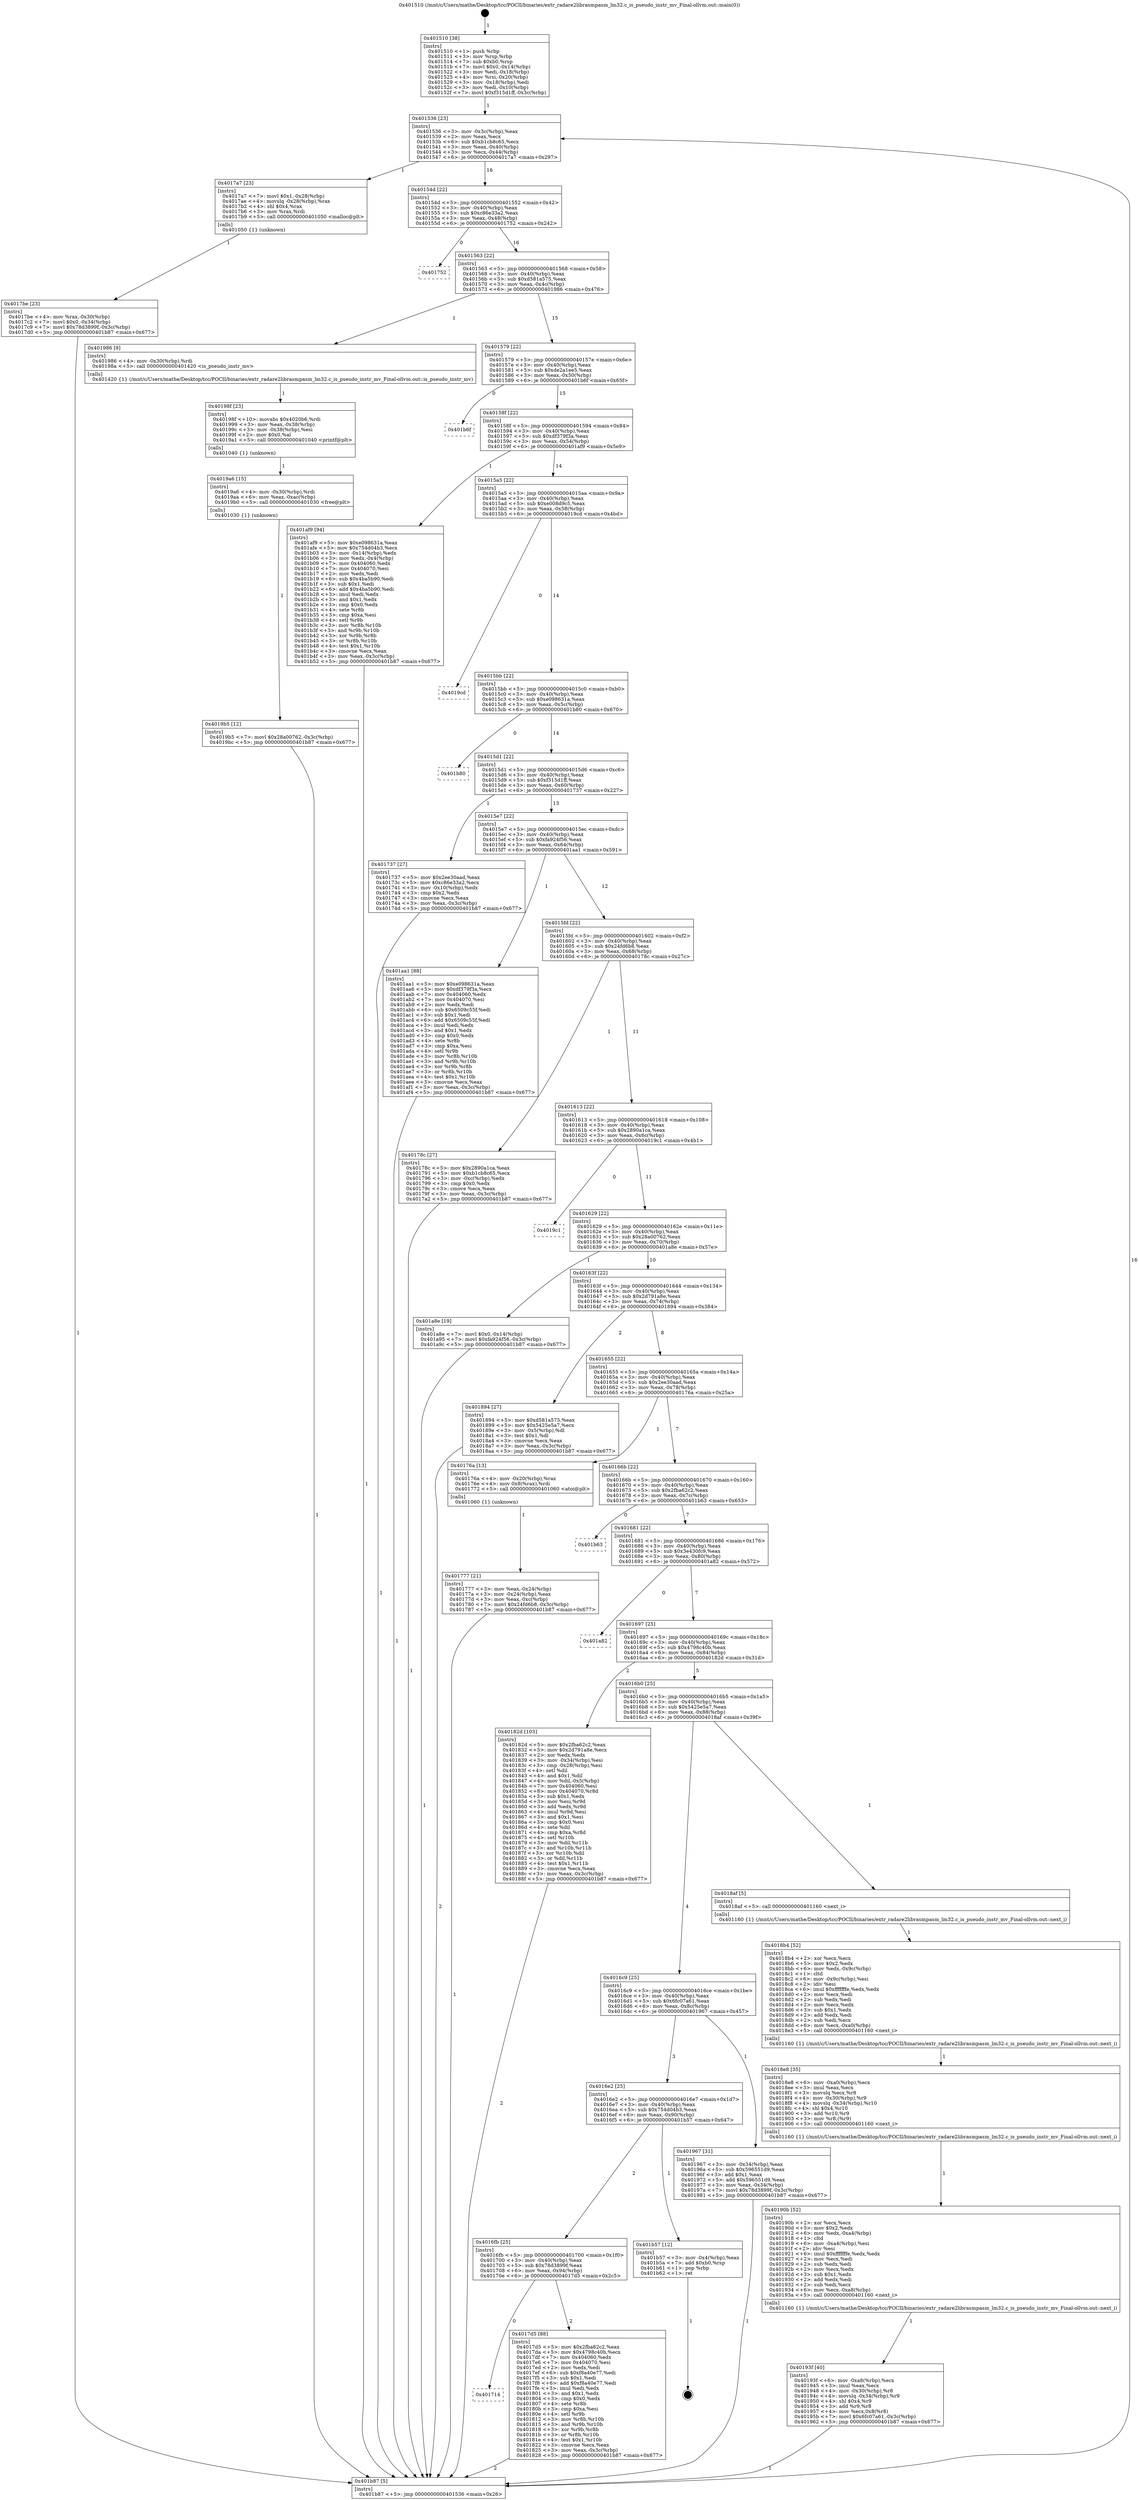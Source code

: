digraph "0x401510" {
  label = "0x401510 (/mnt/c/Users/mathe/Desktop/tcc/POCII/binaries/extr_radare2librasmpasm_lm32.c_is_pseudo_instr_mv_Final-ollvm.out::main(0))"
  labelloc = "t"
  node[shape=record]

  Entry [label="",width=0.3,height=0.3,shape=circle,fillcolor=black,style=filled]
  "0x401536" [label="{
     0x401536 [23]\l
     | [instrs]\l
     &nbsp;&nbsp;0x401536 \<+3\>: mov -0x3c(%rbp),%eax\l
     &nbsp;&nbsp;0x401539 \<+2\>: mov %eax,%ecx\l
     &nbsp;&nbsp;0x40153b \<+6\>: sub $0xb1cb8c65,%ecx\l
     &nbsp;&nbsp;0x401541 \<+3\>: mov %eax,-0x40(%rbp)\l
     &nbsp;&nbsp;0x401544 \<+3\>: mov %ecx,-0x44(%rbp)\l
     &nbsp;&nbsp;0x401547 \<+6\>: je 00000000004017a7 \<main+0x297\>\l
  }"]
  "0x4017a7" [label="{
     0x4017a7 [23]\l
     | [instrs]\l
     &nbsp;&nbsp;0x4017a7 \<+7\>: movl $0x1,-0x28(%rbp)\l
     &nbsp;&nbsp;0x4017ae \<+4\>: movslq -0x28(%rbp),%rax\l
     &nbsp;&nbsp;0x4017b2 \<+4\>: shl $0x4,%rax\l
     &nbsp;&nbsp;0x4017b6 \<+3\>: mov %rax,%rdi\l
     &nbsp;&nbsp;0x4017b9 \<+5\>: call 0000000000401050 \<malloc@plt\>\l
     | [calls]\l
     &nbsp;&nbsp;0x401050 \{1\} (unknown)\l
  }"]
  "0x40154d" [label="{
     0x40154d [22]\l
     | [instrs]\l
     &nbsp;&nbsp;0x40154d \<+5\>: jmp 0000000000401552 \<main+0x42\>\l
     &nbsp;&nbsp;0x401552 \<+3\>: mov -0x40(%rbp),%eax\l
     &nbsp;&nbsp;0x401555 \<+5\>: sub $0xc86e33a2,%eax\l
     &nbsp;&nbsp;0x40155a \<+3\>: mov %eax,-0x48(%rbp)\l
     &nbsp;&nbsp;0x40155d \<+6\>: je 0000000000401752 \<main+0x242\>\l
  }"]
  Exit [label="",width=0.3,height=0.3,shape=circle,fillcolor=black,style=filled,peripheries=2]
  "0x401752" [label="{
     0x401752\l
  }", style=dashed]
  "0x401563" [label="{
     0x401563 [22]\l
     | [instrs]\l
     &nbsp;&nbsp;0x401563 \<+5\>: jmp 0000000000401568 \<main+0x58\>\l
     &nbsp;&nbsp;0x401568 \<+3\>: mov -0x40(%rbp),%eax\l
     &nbsp;&nbsp;0x40156b \<+5\>: sub $0xd581a575,%eax\l
     &nbsp;&nbsp;0x401570 \<+3\>: mov %eax,-0x4c(%rbp)\l
     &nbsp;&nbsp;0x401573 \<+6\>: je 0000000000401986 \<main+0x476\>\l
  }"]
  "0x4019b5" [label="{
     0x4019b5 [12]\l
     | [instrs]\l
     &nbsp;&nbsp;0x4019b5 \<+7\>: movl $0x28a00762,-0x3c(%rbp)\l
     &nbsp;&nbsp;0x4019bc \<+5\>: jmp 0000000000401b87 \<main+0x677\>\l
  }"]
  "0x401986" [label="{
     0x401986 [9]\l
     | [instrs]\l
     &nbsp;&nbsp;0x401986 \<+4\>: mov -0x30(%rbp),%rdi\l
     &nbsp;&nbsp;0x40198a \<+5\>: call 0000000000401420 \<is_pseudo_instr_mv\>\l
     | [calls]\l
     &nbsp;&nbsp;0x401420 \{1\} (/mnt/c/Users/mathe/Desktop/tcc/POCII/binaries/extr_radare2librasmpasm_lm32.c_is_pseudo_instr_mv_Final-ollvm.out::is_pseudo_instr_mv)\l
  }"]
  "0x401579" [label="{
     0x401579 [22]\l
     | [instrs]\l
     &nbsp;&nbsp;0x401579 \<+5\>: jmp 000000000040157e \<main+0x6e\>\l
     &nbsp;&nbsp;0x40157e \<+3\>: mov -0x40(%rbp),%eax\l
     &nbsp;&nbsp;0x401581 \<+5\>: sub $0xde2a1ee5,%eax\l
     &nbsp;&nbsp;0x401586 \<+3\>: mov %eax,-0x50(%rbp)\l
     &nbsp;&nbsp;0x401589 \<+6\>: je 0000000000401b6f \<main+0x65f\>\l
  }"]
  "0x4019a6" [label="{
     0x4019a6 [15]\l
     | [instrs]\l
     &nbsp;&nbsp;0x4019a6 \<+4\>: mov -0x30(%rbp),%rdi\l
     &nbsp;&nbsp;0x4019aa \<+6\>: mov %eax,-0xac(%rbp)\l
     &nbsp;&nbsp;0x4019b0 \<+5\>: call 0000000000401030 \<free@plt\>\l
     | [calls]\l
     &nbsp;&nbsp;0x401030 \{1\} (unknown)\l
  }"]
  "0x401b6f" [label="{
     0x401b6f\l
  }", style=dashed]
  "0x40158f" [label="{
     0x40158f [22]\l
     | [instrs]\l
     &nbsp;&nbsp;0x40158f \<+5\>: jmp 0000000000401594 \<main+0x84\>\l
     &nbsp;&nbsp;0x401594 \<+3\>: mov -0x40(%rbp),%eax\l
     &nbsp;&nbsp;0x401597 \<+5\>: sub $0xdf379f3a,%eax\l
     &nbsp;&nbsp;0x40159c \<+3\>: mov %eax,-0x54(%rbp)\l
     &nbsp;&nbsp;0x40159f \<+6\>: je 0000000000401af9 \<main+0x5e9\>\l
  }"]
  "0x40198f" [label="{
     0x40198f [23]\l
     | [instrs]\l
     &nbsp;&nbsp;0x40198f \<+10\>: movabs $0x4020b6,%rdi\l
     &nbsp;&nbsp;0x401999 \<+3\>: mov %eax,-0x38(%rbp)\l
     &nbsp;&nbsp;0x40199c \<+3\>: mov -0x38(%rbp),%esi\l
     &nbsp;&nbsp;0x40199f \<+2\>: mov $0x0,%al\l
     &nbsp;&nbsp;0x4019a1 \<+5\>: call 0000000000401040 \<printf@plt\>\l
     | [calls]\l
     &nbsp;&nbsp;0x401040 \{1\} (unknown)\l
  }"]
  "0x401af9" [label="{
     0x401af9 [94]\l
     | [instrs]\l
     &nbsp;&nbsp;0x401af9 \<+5\>: mov $0xe098631a,%eax\l
     &nbsp;&nbsp;0x401afe \<+5\>: mov $0x754d04b3,%ecx\l
     &nbsp;&nbsp;0x401b03 \<+3\>: mov -0x14(%rbp),%edx\l
     &nbsp;&nbsp;0x401b06 \<+3\>: mov %edx,-0x4(%rbp)\l
     &nbsp;&nbsp;0x401b09 \<+7\>: mov 0x404060,%edx\l
     &nbsp;&nbsp;0x401b10 \<+7\>: mov 0x404070,%esi\l
     &nbsp;&nbsp;0x401b17 \<+2\>: mov %edx,%edi\l
     &nbsp;&nbsp;0x401b19 \<+6\>: sub $0x4ba5b90,%edi\l
     &nbsp;&nbsp;0x401b1f \<+3\>: sub $0x1,%edi\l
     &nbsp;&nbsp;0x401b22 \<+6\>: add $0x4ba5b90,%edi\l
     &nbsp;&nbsp;0x401b28 \<+3\>: imul %edi,%edx\l
     &nbsp;&nbsp;0x401b2b \<+3\>: and $0x1,%edx\l
     &nbsp;&nbsp;0x401b2e \<+3\>: cmp $0x0,%edx\l
     &nbsp;&nbsp;0x401b31 \<+4\>: sete %r8b\l
     &nbsp;&nbsp;0x401b35 \<+3\>: cmp $0xa,%esi\l
     &nbsp;&nbsp;0x401b38 \<+4\>: setl %r9b\l
     &nbsp;&nbsp;0x401b3c \<+3\>: mov %r8b,%r10b\l
     &nbsp;&nbsp;0x401b3f \<+3\>: and %r9b,%r10b\l
     &nbsp;&nbsp;0x401b42 \<+3\>: xor %r9b,%r8b\l
     &nbsp;&nbsp;0x401b45 \<+3\>: or %r8b,%r10b\l
     &nbsp;&nbsp;0x401b48 \<+4\>: test $0x1,%r10b\l
     &nbsp;&nbsp;0x401b4c \<+3\>: cmovne %ecx,%eax\l
     &nbsp;&nbsp;0x401b4f \<+3\>: mov %eax,-0x3c(%rbp)\l
     &nbsp;&nbsp;0x401b52 \<+5\>: jmp 0000000000401b87 \<main+0x677\>\l
  }"]
  "0x4015a5" [label="{
     0x4015a5 [22]\l
     | [instrs]\l
     &nbsp;&nbsp;0x4015a5 \<+5\>: jmp 00000000004015aa \<main+0x9a\>\l
     &nbsp;&nbsp;0x4015aa \<+3\>: mov -0x40(%rbp),%eax\l
     &nbsp;&nbsp;0x4015ad \<+5\>: sub $0xe008d9c5,%eax\l
     &nbsp;&nbsp;0x4015b2 \<+3\>: mov %eax,-0x58(%rbp)\l
     &nbsp;&nbsp;0x4015b5 \<+6\>: je 00000000004019cd \<main+0x4bd\>\l
  }"]
  "0x40193f" [label="{
     0x40193f [40]\l
     | [instrs]\l
     &nbsp;&nbsp;0x40193f \<+6\>: mov -0xa8(%rbp),%ecx\l
     &nbsp;&nbsp;0x401945 \<+3\>: imul %eax,%ecx\l
     &nbsp;&nbsp;0x401948 \<+4\>: mov -0x30(%rbp),%r8\l
     &nbsp;&nbsp;0x40194c \<+4\>: movslq -0x34(%rbp),%r9\l
     &nbsp;&nbsp;0x401950 \<+4\>: shl $0x4,%r9\l
     &nbsp;&nbsp;0x401954 \<+3\>: add %r9,%r8\l
     &nbsp;&nbsp;0x401957 \<+4\>: mov %ecx,0x8(%r8)\l
     &nbsp;&nbsp;0x40195b \<+7\>: movl $0x6fc07a61,-0x3c(%rbp)\l
     &nbsp;&nbsp;0x401962 \<+5\>: jmp 0000000000401b87 \<main+0x677\>\l
  }"]
  "0x4019cd" [label="{
     0x4019cd\l
  }", style=dashed]
  "0x4015bb" [label="{
     0x4015bb [22]\l
     | [instrs]\l
     &nbsp;&nbsp;0x4015bb \<+5\>: jmp 00000000004015c0 \<main+0xb0\>\l
     &nbsp;&nbsp;0x4015c0 \<+3\>: mov -0x40(%rbp),%eax\l
     &nbsp;&nbsp;0x4015c3 \<+5\>: sub $0xe098631a,%eax\l
     &nbsp;&nbsp;0x4015c8 \<+3\>: mov %eax,-0x5c(%rbp)\l
     &nbsp;&nbsp;0x4015cb \<+6\>: je 0000000000401b80 \<main+0x670\>\l
  }"]
  "0x40190b" [label="{
     0x40190b [52]\l
     | [instrs]\l
     &nbsp;&nbsp;0x40190b \<+2\>: xor %ecx,%ecx\l
     &nbsp;&nbsp;0x40190d \<+5\>: mov $0x2,%edx\l
     &nbsp;&nbsp;0x401912 \<+6\>: mov %edx,-0xa4(%rbp)\l
     &nbsp;&nbsp;0x401918 \<+1\>: cltd\l
     &nbsp;&nbsp;0x401919 \<+6\>: mov -0xa4(%rbp),%esi\l
     &nbsp;&nbsp;0x40191f \<+2\>: idiv %esi\l
     &nbsp;&nbsp;0x401921 \<+6\>: imul $0xfffffffe,%edx,%edx\l
     &nbsp;&nbsp;0x401927 \<+2\>: mov %ecx,%edi\l
     &nbsp;&nbsp;0x401929 \<+2\>: sub %edx,%edi\l
     &nbsp;&nbsp;0x40192b \<+2\>: mov %ecx,%edx\l
     &nbsp;&nbsp;0x40192d \<+3\>: sub $0x1,%edx\l
     &nbsp;&nbsp;0x401930 \<+2\>: add %edx,%edi\l
     &nbsp;&nbsp;0x401932 \<+2\>: sub %edi,%ecx\l
     &nbsp;&nbsp;0x401934 \<+6\>: mov %ecx,-0xa8(%rbp)\l
     &nbsp;&nbsp;0x40193a \<+5\>: call 0000000000401160 \<next_i\>\l
     | [calls]\l
     &nbsp;&nbsp;0x401160 \{1\} (/mnt/c/Users/mathe/Desktop/tcc/POCII/binaries/extr_radare2librasmpasm_lm32.c_is_pseudo_instr_mv_Final-ollvm.out::next_i)\l
  }"]
  "0x401b80" [label="{
     0x401b80\l
  }", style=dashed]
  "0x4015d1" [label="{
     0x4015d1 [22]\l
     | [instrs]\l
     &nbsp;&nbsp;0x4015d1 \<+5\>: jmp 00000000004015d6 \<main+0xc6\>\l
     &nbsp;&nbsp;0x4015d6 \<+3\>: mov -0x40(%rbp),%eax\l
     &nbsp;&nbsp;0x4015d9 \<+5\>: sub $0xf315d1ff,%eax\l
     &nbsp;&nbsp;0x4015de \<+3\>: mov %eax,-0x60(%rbp)\l
     &nbsp;&nbsp;0x4015e1 \<+6\>: je 0000000000401737 \<main+0x227\>\l
  }"]
  "0x4018e8" [label="{
     0x4018e8 [35]\l
     | [instrs]\l
     &nbsp;&nbsp;0x4018e8 \<+6\>: mov -0xa0(%rbp),%ecx\l
     &nbsp;&nbsp;0x4018ee \<+3\>: imul %eax,%ecx\l
     &nbsp;&nbsp;0x4018f1 \<+3\>: movslq %ecx,%r8\l
     &nbsp;&nbsp;0x4018f4 \<+4\>: mov -0x30(%rbp),%r9\l
     &nbsp;&nbsp;0x4018f8 \<+4\>: movslq -0x34(%rbp),%r10\l
     &nbsp;&nbsp;0x4018fc \<+4\>: shl $0x4,%r10\l
     &nbsp;&nbsp;0x401900 \<+3\>: add %r10,%r9\l
     &nbsp;&nbsp;0x401903 \<+3\>: mov %r8,(%r9)\l
     &nbsp;&nbsp;0x401906 \<+5\>: call 0000000000401160 \<next_i\>\l
     | [calls]\l
     &nbsp;&nbsp;0x401160 \{1\} (/mnt/c/Users/mathe/Desktop/tcc/POCII/binaries/extr_radare2librasmpasm_lm32.c_is_pseudo_instr_mv_Final-ollvm.out::next_i)\l
  }"]
  "0x401737" [label="{
     0x401737 [27]\l
     | [instrs]\l
     &nbsp;&nbsp;0x401737 \<+5\>: mov $0x2ee30aad,%eax\l
     &nbsp;&nbsp;0x40173c \<+5\>: mov $0xc86e33a2,%ecx\l
     &nbsp;&nbsp;0x401741 \<+3\>: mov -0x10(%rbp),%edx\l
     &nbsp;&nbsp;0x401744 \<+3\>: cmp $0x2,%edx\l
     &nbsp;&nbsp;0x401747 \<+3\>: cmovne %ecx,%eax\l
     &nbsp;&nbsp;0x40174a \<+3\>: mov %eax,-0x3c(%rbp)\l
     &nbsp;&nbsp;0x40174d \<+5\>: jmp 0000000000401b87 \<main+0x677\>\l
  }"]
  "0x4015e7" [label="{
     0x4015e7 [22]\l
     | [instrs]\l
     &nbsp;&nbsp;0x4015e7 \<+5\>: jmp 00000000004015ec \<main+0xdc\>\l
     &nbsp;&nbsp;0x4015ec \<+3\>: mov -0x40(%rbp),%eax\l
     &nbsp;&nbsp;0x4015ef \<+5\>: sub $0xfa924f56,%eax\l
     &nbsp;&nbsp;0x4015f4 \<+3\>: mov %eax,-0x64(%rbp)\l
     &nbsp;&nbsp;0x4015f7 \<+6\>: je 0000000000401aa1 \<main+0x591\>\l
  }"]
  "0x401b87" [label="{
     0x401b87 [5]\l
     | [instrs]\l
     &nbsp;&nbsp;0x401b87 \<+5\>: jmp 0000000000401536 \<main+0x26\>\l
  }"]
  "0x401510" [label="{
     0x401510 [38]\l
     | [instrs]\l
     &nbsp;&nbsp;0x401510 \<+1\>: push %rbp\l
     &nbsp;&nbsp;0x401511 \<+3\>: mov %rsp,%rbp\l
     &nbsp;&nbsp;0x401514 \<+7\>: sub $0xb0,%rsp\l
     &nbsp;&nbsp;0x40151b \<+7\>: movl $0x0,-0x14(%rbp)\l
     &nbsp;&nbsp;0x401522 \<+3\>: mov %edi,-0x18(%rbp)\l
     &nbsp;&nbsp;0x401525 \<+4\>: mov %rsi,-0x20(%rbp)\l
     &nbsp;&nbsp;0x401529 \<+3\>: mov -0x18(%rbp),%edi\l
     &nbsp;&nbsp;0x40152c \<+3\>: mov %edi,-0x10(%rbp)\l
     &nbsp;&nbsp;0x40152f \<+7\>: movl $0xf315d1ff,-0x3c(%rbp)\l
  }"]
  "0x4018b4" [label="{
     0x4018b4 [52]\l
     | [instrs]\l
     &nbsp;&nbsp;0x4018b4 \<+2\>: xor %ecx,%ecx\l
     &nbsp;&nbsp;0x4018b6 \<+5\>: mov $0x2,%edx\l
     &nbsp;&nbsp;0x4018bb \<+6\>: mov %edx,-0x9c(%rbp)\l
     &nbsp;&nbsp;0x4018c1 \<+1\>: cltd\l
     &nbsp;&nbsp;0x4018c2 \<+6\>: mov -0x9c(%rbp),%esi\l
     &nbsp;&nbsp;0x4018c8 \<+2\>: idiv %esi\l
     &nbsp;&nbsp;0x4018ca \<+6\>: imul $0xfffffffe,%edx,%edx\l
     &nbsp;&nbsp;0x4018d0 \<+2\>: mov %ecx,%edi\l
     &nbsp;&nbsp;0x4018d2 \<+2\>: sub %edx,%edi\l
     &nbsp;&nbsp;0x4018d4 \<+2\>: mov %ecx,%edx\l
     &nbsp;&nbsp;0x4018d6 \<+3\>: sub $0x1,%edx\l
     &nbsp;&nbsp;0x4018d9 \<+2\>: add %edx,%edi\l
     &nbsp;&nbsp;0x4018db \<+2\>: sub %edi,%ecx\l
     &nbsp;&nbsp;0x4018dd \<+6\>: mov %ecx,-0xa0(%rbp)\l
     &nbsp;&nbsp;0x4018e3 \<+5\>: call 0000000000401160 \<next_i\>\l
     | [calls]\l
     &nbsp;&nbsp;0x401160 \{1\} (/mnt/c/Users/mathe/Desktop/tcc/POCII/binaries/extr_radare2librasmpasm_lm32.c_is_pseudo_instr_mv_Final-ollvm.out::next_i)\l
  }"]
  "0x401aa1" [label="{
     0x401aa1 [88]\l
     | [instrs]\l
     &nbsp;&nbsp;0x401aa1 \<+5\>: mov $0xe098631a,%eax\l
     &nbsp;&nbsp;0x401aa6 \<+5\>: mov $0xdf379f3a,%ecx\l
     &nbsp;&nbsp;0x401aab \<+7\>: mov 0x404060,%edx\l
     &nbsp;&nbsp;0x401ab2 \<+7\>: mov 0x404070,%esi\l
     &nbsp;&nbsp;0x401ab9 \<+2\>: mov %edx,%edi\l
     &nbsp;&nbsp;0x401abb \<+6\>: sub $0x6509c55f,%edi\l
     &nbsp;&nbsp;0x401ac1 \<+3\>: sub $0x1,%edi\l
     &nbsp;&nbsp;0x401ac4 \<+6\>: add $0x6509c55f,%edi\l
     &nbsp;&nbsp;0x401aca \<+3\>: imul %edi,%edx\l
     &nbsp;&nbsp;0x401acd \<+3\>: and $0x1,%edx\l
     &nbsp;&nbsp;0x401ad0 \<+3\>: cmp $0x0,%edx\l
     &nbsp;&nbsp;0x401ad3 \<+4\>: sete %r8b\l
     &nbsp;&nbsp;0x401ad7 \<+3\>: cmp $0xa,%esi\l
     &nbsp;&nbsp;0x401ada \<+4\>: setl %r9b\l
     &nbsp;&nbsp;0x401ade \<+3\>: mov %r8b,%r10b\l
     &nbsp;&nbsp;0x401ae1 \<+3\>: and %r9b,%r10b\l
     &nbsp;&nbsp;0x401ae4 \<+3\>: xor %r9b,%r8b\l
     &nbsp;&nbsp;0x401ae7 \<+3\>: or %r8b,%r10b\l
     &nbsp;&nbsp;0x401aea \<+4\>: test $0x1,%r10b\l
     &nbsp;&nbsp;0x401aee \<+3\>: cmovne %ecx,%eax\l
     &nbsp;&nbsp;0x401af1 \<+3\>: mov %eax,-0x3c(%rbp)\l
     &nbsp;&nbsp;0x401af4 \<+5\>: jmp 0000000000401b87 \<main+0x677\>\l
  }"]
  "0x4015fd" [label="{
     0x4015fd [22]\l
     | [instrs]\l
     &nbsp;&nbsp;0x4015fd \<+5\>: jmp 0000000000401602 \<main+0xf2\>\l
     &nbsp;&nbsp;0x401602 \<+3\>: mov -0x40(%rbp),%eax\l
     &nbsp;&nbsp;0x401605 \<+5\>: sub $0x24fd6b8,%eax\l
     &nbsp;&nbsp;0x40160a \<+3\>: mov %eax,-0x68(%rbp)\l
     &nbsp;&nbsp;0x40160d \<+6\>: je 000000000040178c \<main+0x27c\>\l
  }"]
  "0x401714" [label="{
     0x401714\l
  }", style=dashed]
  "0x40178c" [label="{
     0x40178c [27]\l
     | [instrs]\l
     &nbsp;&nbsp;0x40178c \<+5\>: mov $0x2890a1ca,%eax\l
     &nbsp;&nbsp;0x401791 \<+5\>: mov $0xb1cb8c65,%ecx\l
     &nbsp;&nbsp;0x401796 \<+3\>: mov -0xc(%rbp),%edx\l
     &nbsp;&nbsp;0x401799 \<+3\>: cmp $0x0,%edx\l
     &nbsp;&nbsp;0x40179c \<+3\>: cmove %ecx,%eax\l
     &nbsp;&nbsp;0x40179f \<+3\>: mov %eax,-0x3c(%rbp)\l
     &nbsp;&nbsp;0x4017a2 \<+5\>: jmp 0000000000401b87 \<main+0x677\>\l
  }"]
  "0x401613" [label="{
     0x401613 [22]\l
     | [instrs]\l
     &nbsp;&nbsp;0x401613 \<+5\>: jmp 0000000000401618 \<main+0x108\>\l
     &nbsp;&nbsp;0x401618 \<+3\>: mov -0x40(%rbp),%eax\l
     &nbsp;&nbsp;0x40161b \<+5\>: sub $0x2890a1ca,%eax\l
     &nbsp;&nbsp;0x401620 \<+3\>: mov %eax,-0x6c(%rbp)\l
     &nbsp;&nbsp;0x401623 \<+6\>: je 00000000004019c1 \<main+0x4b1\>\l
  }"]
  "0x4017d5" [label="{
     0x4017d5 [88]\l
     | [instrs]\l
     &nbsp;&nbsp;0x4017d5 \<+5\>: mov $0x2fba62c2,%eax\l
     &nbsp;&nbsp;0x4017da \<+5\>: mov $0x4798c40b,%ecx\l
     &nbsp;&nbsp;0x4017df \<+7\>: mov 0x404060,%edx\l
     &nbsp;&nbsp;0x4017e6 \<+7\>: mov 0x404070,%esi\l
     &nbsp;&nbsp;0x4017ed \<+2\>: mov %edx,%edi\l
     &nbsp;&nbsp;0x4017ef \<+6\>: sub $0xf8a40e77,%edi\l
     &nbsp;&nbsp;0x4017f5 \<+3\>: sub $0x1,%edi\l
     &nbsp;&nbsp;0x4017f8 \<+6\>: add $0xf8a40e77,%edi\l
     &nbsp;&nbsp;0x4017fe \<+3\>: imul %edi,%edx\l
     &nbsp;&nbsp;0x401801 \<+3\>: and $0x1,%edx\l
     &nbsp;&nbsp;0x401804 \<+3\>: cmp $0x0,%edx\l
     &nbsp;&nbsp;0x401807 \<+4\>: sete %r8b\l
     &nbsp;&nbsp;0x40180b \<+3\>: cmp $0xa,%esi\l
     &nbsp;&nbsp;0x40180e \<+4\>: setl %r9b\l
     &nbsp;&nbsp;0x401812 \<+3\>: mov %r8b,%r10b\l
     &nbsp;&nbsp;0x401815 \<+3\>: and %r9b,%r10b\l
     &nbsp;&nbsp;0x401818 \<+3\>: xor %r9b,%r8b\l
     &nbsp;&nbsp;0x40181b \<+3\>: or %r8b,%r10b\l
     &nbsp;&nbsp;0x40181e \<+4\>: test $0x1,%r10b\l
     &nbsp;&nbsp;0x401822 \<+3\>: cmovne %ecx,%eax\l
     &nbsp;&nbsp;0x401825 \<+3\>: mov %eax,-0x3c(%rbp)\l
     &nbsp;&nbsp;0x401828 \<+5\>: jmp 0000000000401b87 \<main+0x677\>\l
  }"]
  "0x4019c1" [label="{
     0x4019c1\l
  }", style=dashed]
  "0x401629" [label="{
     0x401629 [22]\l
     | [instrs]\l
     &nbsp;&nbsp;0x401629 \<+5\>: jmp 000000000040162e \<main+0x11e\>\l
     &nbsp;&nbsp;0x40162e \<+3\>: mov -0x40(%rbp),%eax\l
     &nbsp;&nbsp;0x401631 \<+5\>: sub $0x28a00762,%eax\l
     &nbsp;&nbsp;0x401636 \<+3\>: mov %eax,-0x70(%rbp)\l
     &nbsp;&nbsp;0x401639 \<+6\>: je 0000000000401a8e \<main+0x57e\>\l
  }"]
  "0x4016fb" [label="{
     0x4016fb [25]\l
     | [instrs]\l
     &nbsp;&nbsp;0x4016fb \<+5\>: jmp 0000000000401700 \<main+0x1f0\>\l
     &nbsp;&nbsp;0x401700 \<+3\>: mov -0x40(%rbp),%eax\l
     &nbsp;&nbsp;0x401703 \<+5\>: sub $0x78d3899f,%eax\l
     &nbsp;&nbsp;0x401708 \<+6\>: mov %eax,-0x94(%rbp)\l
     &nbsp;&nbsp;0x40170e \<+6\>: je 00000000004017d5 \<main+0x2c5\>\l
  }"]
  "0x401a8e" [label="{
     0x401a8e [19]\l
     | [instrs]\l
     &nbsp;&nbsp;0x401a8e \<+7\>: movl $0x0,-0x14(%rbp)\l
     &nbsp;&nbsp;0x401a95 \<+7\>: movl $0xfa924f56,-0x3c(%rbp)\l
     &nbsp;&nbsp;0x401a9c \<+5\>: jmp 0000000000401b87 \<main+0x677\>\l
  }"]
  "0x40163f" [label="{
     0x40163f [22]\l
     | [instrs]\l
     &nbsp;&nbsp;0x40163f \<+5\>: jmp 0000000000401644 \<main+0x134\>\l
     &nbsp;&nbsp;0x401644 \<+3\>: mov -0x40(%rbp),%eax\l
     &nbsp;&nbsp;0x401647 \<+5\>: sub $0x2d791a8e,%eax\l
     &nbsp;&nbsp;0x40164c \<+3\>: mov %eax,-0x74(%rbp)\l
     &nbsp;&nbsp;0x40164f \<+6\>: je 0000000000401894 \<main+0x384\>\l
  }"]
  "0x401b57" [label="{
     0x401b57 [12]\l
     | [instrs]\l
     &nbsp;&nbsp;0x401b57 \<+3\>: mov -0x4(%rbp),%eax\l
     &nbsp;&nbsp;0x401b5a \<+7\>: add $0xb0,%rsp\l
     &nbsp;&nbsp;0x401b61 \<+1\>: pop %rbp\l
     &nbsp;&nbsp;0x401b62 \<+1\>: ret\l
  }"]
  "0x401894" [label="{
     0x401894 [27]\l
     | [instrs]\l
     &nbsp;&nbsp;0x401894 \<+5\>: mov $0xd581a575,%eax\l
     &nbsp;&nbsp;0x401899 \<+5\>: mov $0x5425e5a7,%ecx\l
     &nbsp;&nbsp;0x40189e \<+3\>: mov -0x5(%rbp),%dl\l
     &nbsp;&nbsp;0x4018a1 \<+3\>: test $0x1,%dl\l
     &nbsp;&nbsp;0x4018a4 \<+3\>: cmovne %ecx,%eax\l
     &nbsp;&nbsp;0x4018a7 \<+3\>: mov %eax,-0x3c(%rbp)\l
     &nbsp;&nbsp;0x4018aa \<+5\>: jmp 0000000000401b87 \<main+0x677\>\l
  }"]
  "0x401655" [label="{
     0x401655 [22]\l
     | [instrs]\l
     &nbsp;&nbsp;0x401655 \<+5\>: jmp 000000000040165a \<main+0x14a\>\l
     &nbsp;&nbsp;0x40165a \<+3\>: mov -0x40(%rbp),%eax\l
     &nbsp;&nbsp;0x40165d \<+5\>: sub $0x2ee30aad,%eax\l
     &nbsp;&nbsp;0x401662 \<+3\>: mov %eax,-0x78(%rbp)\l
     &nbsp;&nbsp;0x401665 \<+6\>: je 000000000040176a \<main+0x25a\>\l
  }"]
  "0x4016e2" [label="{
     0x4016e2 [25]\l
     | [instrs]\l
     &nbsp;&nbsp;0x4016e2 \<+5\>: jmp 00000000004016e7 \<main+0x1d7\>\l
     &nbsp;&nbsp;0x4016e7 \<+3\>: mov -0x40(%rbp),%eax\l
     &nbsp;&nbsp;0x4016ea \<+5\>: sub $0x754d04b3,%eax\l
     &nbsp;&nbsp;0x4016ef \<+6\>: mov %eax,-0x90(%rbp)\l
     &nbsp;&nbsp;0x4016f5 \<+6\>: je 0000000000401b57 \<main+0x647\>\l
  }"]
  "0x40176a" [label="{
     0x40176a [13]\l
     | [instrs]\l
     &nbsp;&nbsp;0x40176a \<+4\>: mov -0x20(%rbp),%rax\l
     &nbsp;&nbsp;0x40176e \<+4\>: mov 0x8(%rax),%rdi\l
     &nbsp;&nbsp;0x401772 \<+5\>: call 0000000000401060 \<atoi@plt\>\l
     | [calls]\l
     &nbsp;&nbsp;0x401060 \{1\} (unknown)\l
  }"]
  "0x40166b" [label="{
     0x40166b [22]\l
     | [instrs]\l
     &nbsp;&nbsp;0x40166b \<+5\>: jmp 0000000000401670 \<main+0x160\>\l
     &nbsp;&nbsp;0x401670 \<+3\>: mov -0x40(%rbp),%eax\l
     &nbsp;&nbsp;0x401673 \<+5\>: sub $0x2fba62c2,%eax\l
     &nbsp;&nbsp;0x401678 \<+3\>: mov %eax,-0x7c(%rbp)\l
     &nbsp;&nbsp;0x40167b \<+6\>: je 0000000000401b63 \<main+0x653\>\l
  }"]
  "0x401777" [label="{
     0x401777 [21]\l
     | [instrs]\l
     &nbsp;&nbsp;0x401777 \<+3\>: mov %eax,-0x24(%rbp)\l
     &nbsp;&nbsp;0x40177a \<+3\>: mov -0x24(%rbp),%eax\l
     &nbsp;&nbsp;0x40177d \<+3\>: mov %eax,-0xc(%rbp)\l
     &nbsp;&nbsp;0x401780 \<+7\>: movl $0x24fd6b8,-0x3c(%rbp)\l
     &nbsp;&nbsp;0x401787 \<+5\>: jmp 0000000000401b87 \<main+0x677\>\l
  }"]
  "0x4017be" [label="{
     0x4017be [23]\l
     | [instrs]\l
     &nbsp;&nbsp;0x4017be \<+4\>: mov %rax,-0x30(%rbp)\l
     &nbsp;&nbsp;0x4017c2 \<+7\>: movl $0x0,-0x34(%rbp)\l
     &nbsp;&nbsp;0x4017c9 \<+7\>: movl $0x78d3899f,-0x3c(%rbp)\l
     &nbsp;&nbsp;0x4017d0 \<+5\>: jmp 0000000000401b87 \<main+0x677\>\l
  }"]
  "0x401967" [label="{
     0x401967 [31]\l
     | [instrs]\l
     &nbsp;&nbsp;0x401967 \<+3\>: mov -0x34(%rbp),%eax\l
     &nbsp;&nbsp;0x40196a \<+5\>: sub $0x596551d9,%eax\l
     &nbsp;&nbsp;0x40196f \<+3\>: add $0x1,%eax\l
     &nbsp;&nbsp;0x401972 \<+5\>: add $0x596551d9,%eax\l
     &nbsp;&nbsp;0x401977 \<+3\>: mov %eax,-0x34(%rbp)\l
     &nbsp;&nbsp;0x40197a \<+7\>: movl $0x78d3899f,-0x3c(%rbp)\l
     &nbsp;&nbsp;0x401981 \<+5\>: jmp 0000000000401b87 \<main+0x677\>\l
  }"]
  "0x401b63" [label="{
     0x401b63\l
  }", style=dashed]
  "0x401681" [label="{
     0x401681 [22]\l
     | [instrs]\l
     &nbsp;&nbsp;0x401681 \<+5\>: jmp 0000000000401686 \<main+0x176\>\l
     &nbsp;&nbsp;0x401686 \<+3\>: mov -0x40(%rbp),%eax\l
     &nbsp;&nbsp;0x401689 \<+5\>: sub $0x3e430fc9,%eax\l
     &nbsp;&nbsp;0x40168e \<+3\>: mov %eax,-0x80(%rbp)\l
     &nbsp;&nbsp;0x401691 \<+6\>: je 0000000000401a82 \<main+0x572\>\l
  }"]
  "0x4016c9" [label="{
     0x4016c9 [25]\l
     | [instrs]\l
     &nbsp;&nbsp;0x4016c9 \<+5\>: jmp 00000000004016ce \<main+0x1be\>\l
     &nbsp;&nbsp;0x4016ce \<+3\>: mov -0x40(%rbp),%eax\l
     &nbsp;&nbsp;0x4016d1 \<+5\>: sub $0x6fc07a61,%eax\l
     &nbsp;&nbsp;0x4016d6 \<+6\>: mov %eax,-0x8c(%rbp)\l
     &nbsp;&nbsp;0x4016dc \<+6\>: je 0000000000401967 \<main+0x457\>\l
  }"]
  "0x401a82" [label="{
     0x401a82\l
  }", style=dashed]
  "0x401697" [label="{
     0x401697 [25]\l
     | [instrs]\l
     &nbsp;&nbsp;0x401697 \<+5\>: jmp 000000000040169c \<main+0x18c\>\l
     &nbsp;&nbsp;0x40169c \<+3\>: mov -0x40(%rbp),%eax\l
     &nbsp;&nbsp;0x40169f \<+5\>: sub $0x4798c40b,%eax\l
     &nbsp;&nbsp;0x4016a4 \<+6\>: mov %eax,-0x84(%rbp)\l
     &nbsp;&nbsp;0x4016aa \<+6\>: je 000000000040182d \<main+0x31d\>\l
  }"]
  "0x4018af" [label="{
     0x4018af [5]\l
     | [instrs]\l
     &nbsp;&nbsp;0x4018af \<+5\>: call 0000000000401160 \<next_i\>\l
     | [calls]\l
     &nbsp;&nbsp;0x401160 \{1\} (/mnt/c/Users/mathe/Desktop/tcc/POCII/binaries/extr_radare2librasmpasm_lm32.c_is_pseudo_instr_mv_Final-ollvm.out::next_i)\l
  }"]
  "0x40182d" [label="{
     0x40182d [103]\l
     | [instrs]\l
     &nbsp;&nbsp;0x40182d \<+5\>: mov $0x2fba62c2,%eax\l
     &nbsp;&nbsp;0x401832 \<+5\>: mov $0x2d791a8e,%ecx\l
     &nbsp;&nbsp;0x401837 \<+2\>: xor %edx,%edx\l
     &nbsp;&nbsp;0x401839 \<+3\>: mov -0x34(%rbp),%esi\l
     &nbsp;&nbsp;0x40183c \<+3\>: cmp -0x28(%rbp),%esi\l
     &nbsp;&nbsp;0x40183f \<+4\>: setl %dil\l
     &nbsp;&nbsp;0x401843 \<+4\>: and $0x1,%dil\l
     &nbsp;&nbsp;0x401847 \<+4\>: mov %dil,-0x5(%rbp)\l
     &nbsp;&nbsp;0x40184b \<+7\>: mov 0x404060,%esi\l
     &nbsp;&nbsp;0x401852 \<+8\>: mov 0x404070,%r8d\l
     &nbsp;&nbsp;0x40185a \<+3\>: sub $0x1,%edx\l
     &nbsp;&nbsp;0x40185d \<+3\>: mov %esi,%r9d\l
     &nbsp;&nbsp;0x401860 \<+3\>: add %edx,%r9d\l
     &nbsp;&nbsp;0x401863 \<+4\>: imul %r9d,%esi\l
     &nbsp;&nbsp;0x401867 \<+3\>: and $0x1,%esi\l
     &nbsp;&nbsp;0x40186a \<+3\>: cmp $0x0,%esi\l
     &nbsp;&nbsp;0x40186d \<+4\>: sete %dil\l
     &nbsp;&nbsp;0x401871 \<+4\>: cmp $0xa,%r8d\l
     &nbsp;&nbsp;0x401875 \<+4\>: setl %r10b\l
     &nbsp;&nbsp;0x401879 \<+3\>: mov %dil,%r11b\l
     &nbsp;&nbsp;0x40187c \<+3\>: and %r10b,%r11b\l
     &nbsp;&nbsp;0x40187f \<+3\>: xor %r10b,%dil\l
     &nbsp;&nbsp;0x401882 \<+3\>: or %dil,%r11b\l
     &nbsp;&nbsp;0x401885 \<+4\>: test $0x1,%r11b\l
     &nbsp;&nbsp;0x401889 \<+3\>: cmovne %ecx,%eax\l
     &nbsp;&nbsp;0x40188c \<+3\>: mov %eax,-0x3c(%rbp)\l
     &nbsp;&nbsp;0x40188f \<+5\>: jmp 0000000000401b87 \<main+0x677\>\l
  }"]
  "0x4016b0" [label="{
     0x4016b0 [25]\l
     | [instrs]\l
     &nbsp;&nbsp;0x4016b0 \<+5\>: jmp 00000000004016b5 \<main+0x1a5\>\l
     &nbsp;&nbsp;0x4016b5 \<+3\>: mov -0x40(%rbp),%eax\l
     &nbsp;&nbsp;0x4016b8 \<+5\>: sub $0x5425e5a7,%eax\l
     &nbsp;&nbsp;0x4016bd \<+6\>: mov %eax,-0x88(%rbp)\l
     &nbsp;&nbsp;0x4016c3 \<+6\>: je 00000000004018af \<main+0x39f\>\l
  }"]
  Entry -> "0x401510" [label=" 1"]
  "0x401536" -> "0x4017a7" [label=" 1"]
  "0x401536" -> "0x40154d" [label=" 16"]
  "0x401b57" -> Exit [label=" 1"]
  "0x40154d" -> "0x401752" [label=" 0"]
  "0x40154d" -> "0x401563" [label=" 16"]
  "0x401af9" -> "0x401b87" [label=" 1"]
  "0x401563" -> "0x401986" [label=" 1"]
  "0x401563" -> "0x401579" [label=" 15"]
  "0x401aa1" -> "0x401b87" [label=" 1"]
  "0x401579" -> "0x401b6f" [label=" 0"]
  "0x401579" -> "0x40158f" [label=" 15"]
  "0x401a8e" -> "0x401b87" [label=" 1"]
  "0x40158f" -> "0x401af9" [label=" 1"]
  "0x40158f" -> "0x4015a5" [label=" 14"]
  "0x4019b5" -> "0x401b87" [label=" 1"]
  "0x4015a5" -> "0x4019cd" [label=" 0"]
  "0x4015a5" -> "0x4015bb" [label=" 14"]
  "0x4019a6" -> "0x4019b5" [label=" 1"]
  "0x4015bb" -> "0x401b80" [label=" 0"]
  "0x4015bb" -> "0x4015d1" [label=" 14"]
  "0x40198f" -> "0x4019a6" [label=" 1"]
  "0x4015d1" -> "0x401737" [label=" 1"]
  "0x4015d1" -> "0x4015e7" [label=" 13"]
  "0x401737" -> "0x401b87" [label=" 1"]
  "0x401510" -> "0x401536" [label=" 1"]
  "0x401b87" -> "0x401536" [label=" 16"]
  "0x401986" -> "0x40198f" [label=" 1"]
  "0x4015e7" -> "0x401aa1" [label=" 1"]
  "0x4015e7" -> "0x4015fd" [label=" 12"]
  "0x401967" -> "0x401b87" [label=" 1"]
  "0x4015fd" -> "0x40178c" [label=" 1"]
  "0x4015fd" -> "0x401613" [label=" 11"]
  "0x40193f" -> "0x401b87" [label=" 1"]
  "0x401613" -> "0x4019c1" [label=" 0"]
  "0x401613" -> "0x401629" [label=" 11"]
  "0x40190b" -> "0x40193f" [label=" 1"]
  "0x401629" -> "0x401a8e" [label=" 1"]
  "0x401629" -> "0x40163f" [label=" 10"]
  "0x4018b4" -> "0x4018e8" [label=" 1"]
  "0x40163f" -> "0x401894" [label=" 2"]
  "0x40163f" -> "0x401655" [label=" 8"]
  "0x4018af" -> "0x4018b4" [label=" 1"]
  "0x401655" -> "0x40176a" [label=" 1"]
  "0x401655" -> "0x40166b" [label=" 7"]
  "0x40176a" -> "0x401777" [label=" 1"]
  "0x401777" -> "0x401b87" [label=" 1"]
  "0x40178c" -> "0x401b87" [label=" 1"]
  "0x4017a7" -> "0x4017be" [label=" 1"]
  "0x4017be" -> "0x401b87" [label=" 1"]
  "0x40182d" -> "0x401b87" [label=" 2"]
  "0x40166b" -> "0x401b63" [label=" 0"]
  "0x40166b" -> "0x401681" [label=" 7"]
  "0x4017d5" -> "0x401b87" [label=" 2"]
  "0x401681" -> "0x401a82" [label=" 0"]
  "0x401681" -> "0x401697" [label=" 7"]
  "0x4016fb" -> "0x4017d5" [label=" 2"]
  "0x401697" -> "0x40182d" [label=" 2"]
  "0x401697" -> "0x4016b0" [label=" 5"]
  "0x4018e8" -> "0x40190b" [label=" 1"]
  "0x4016b0" -> "0x4018af" [label=" 1"]
  "0x4016b0" -> "0x4016c9" [label=" 4"]
  "0x4016fb" -> "0x401714" [label=" 0"]
  "0x4016c9" -> "0x401967" [label=" 1"]
  "0x4016c9" -> "0x4016e2" [label=" 3"]
  "0x401894" -> "0x401b87" [label=" 2"]
  "0x4016e2" -> "0x401b57" [label=" 1"]
  "0x4016e2" -> "0x4016fb" [label=" 2"]
}
